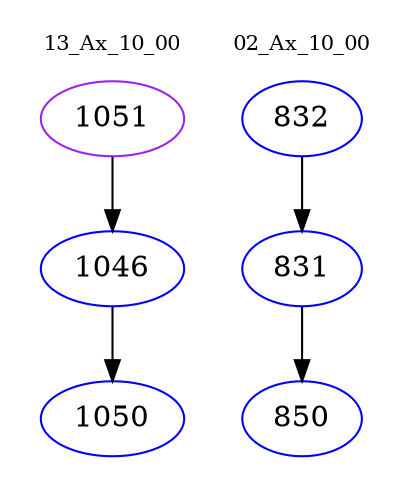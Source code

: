 digraph{
subgraph cluster_0 {
color = white
label = "13_Ax_10_00";
fontsize=10;
T0_1051 [label="1051", color="purple"]
T0_1051 -> T0_1046 [color="black"]
T0_1046 [label="1046", color="blue"]
T0_1046 -> T0_1050 [color="black"]
T0_1050 [label="1050", color="blue"]
}
subgraph cluster_1 {
color = white
label = "02_Ax_10_00";
fontsize=10;
T1_832 [label="832", color="blue"]
T1_832 -> T1_831 [color="black"]
T1_831 [label="831", color="blue"]
T1_831 -> T1_850 [color="black"]
T1_850 [label="850", color="blue"]
}
}
